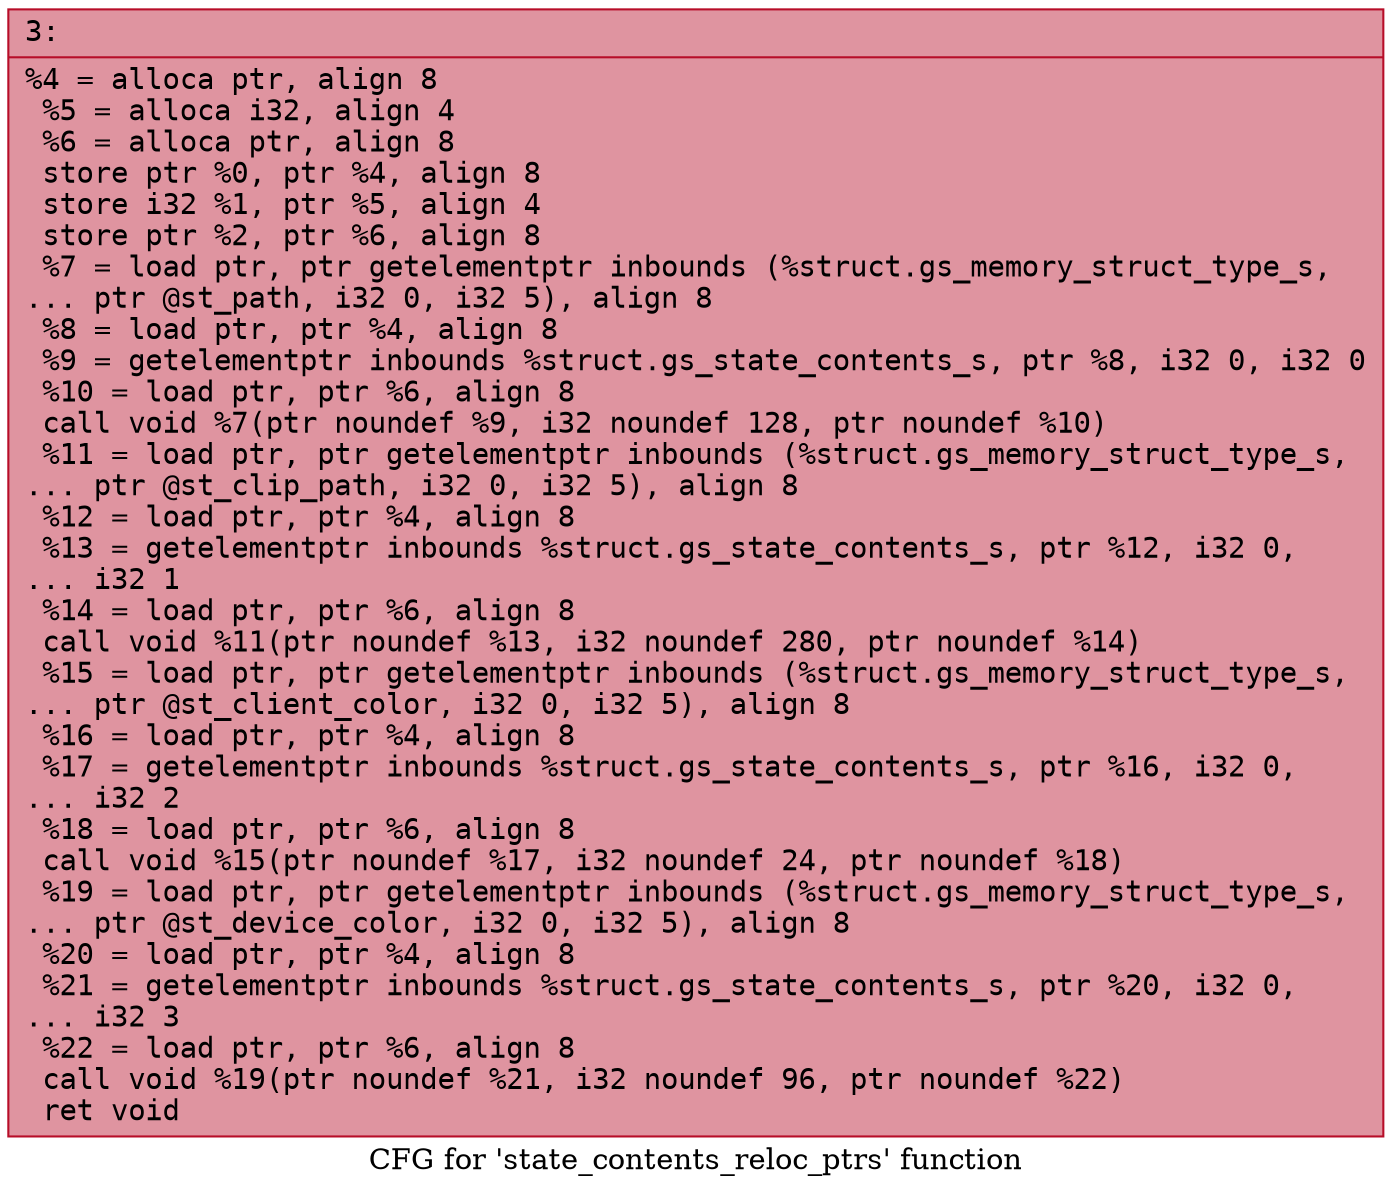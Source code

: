 digraph "CFG for 'state_contents_reloc_ptrs' function" {
	label="CFG for 'state_contents_reloc_ptrs' function";

	Node0x600000dfe170 [shape=record,color="#b70d28ff", style=filled, fillcolor="#b70d2870" fontname="Courier",label="{3:\l|  %4 = alloca ptr, align 8\l  %5 = alloca i32, align 4\l  %6 = alloca ptr, align 8\l  store ptr %0, ptr %4, align 8\l  store i32 %1, ptr %5, align 4\l  store ptr %2, ptr %6, align 8\l  %7 = load ptr, ptr getelementptr inbounds (%struct.gs_memory_struct_type_s,\l... ptr @st_path, i32 0, i32 5), align 8\l  %8 = load ptr, ptr %4, align 8\l  %9 = getelementptr inbounds %struct.gs_state_contents_s, ptr %8, i32 0, i32 0\l  %10 = load ptr, ptr %6, align 8\l  call void %7(ptr noundef %9, i32 noundef 128, ptr noundef %10)\l  %11 = load ptr, ptr getelementptr inbounds (%struct.gs_memory_struct_type_s,\l... ptr @st_clip_path, i32 0, i32 5), align 8\l  %12 = load ptr, ptr %4, align 8\l  %13 = getelementptr inbounds %struct.gs_state_contents_s, ptr %12, i32 0,\l... i32 1\l  %14 = load ptr, ptr %6, align 8\l  call void %11(ptr noundef %13, i32 noundef 280, ptr noundef %14)\l  %15 = load ptr, ptr getelementptr inbounds (%struct.gs_memory_struct_type_s,\l... ptr @st_client_color, i32 0, i32 5), align 8\l  %16 = load ptr, ptr %4, align 8\l  %17 = getelementptr inbounds %struct.gs_state_contents_s, ptr %16, i32 0,\l... i32 2\l  %18 = load ptr, ptr %6, align 8\l  call void %15(ptr noundef %17, i32 noundef 24, ptr noundef %18)\l  %19 = load ptr, ptr getelementptr inbounds (%struct.gs_memory_struct_type_s,\l... ptr @st_device_color, i32 0, i32 5), align 8\l  %20 = load ptr, ptr %4, align 8\l  %21 = getelementptr inbounds %struct.gs_state_contents_s, ptr %20, i32 0,\l... i32 3\l  %22 = load ptr, ptr %6, align 8\l  call void %19(ptr noundef %21, i32 noundef 96, ptr noundef %22)\l  ret void\l}"];
}
